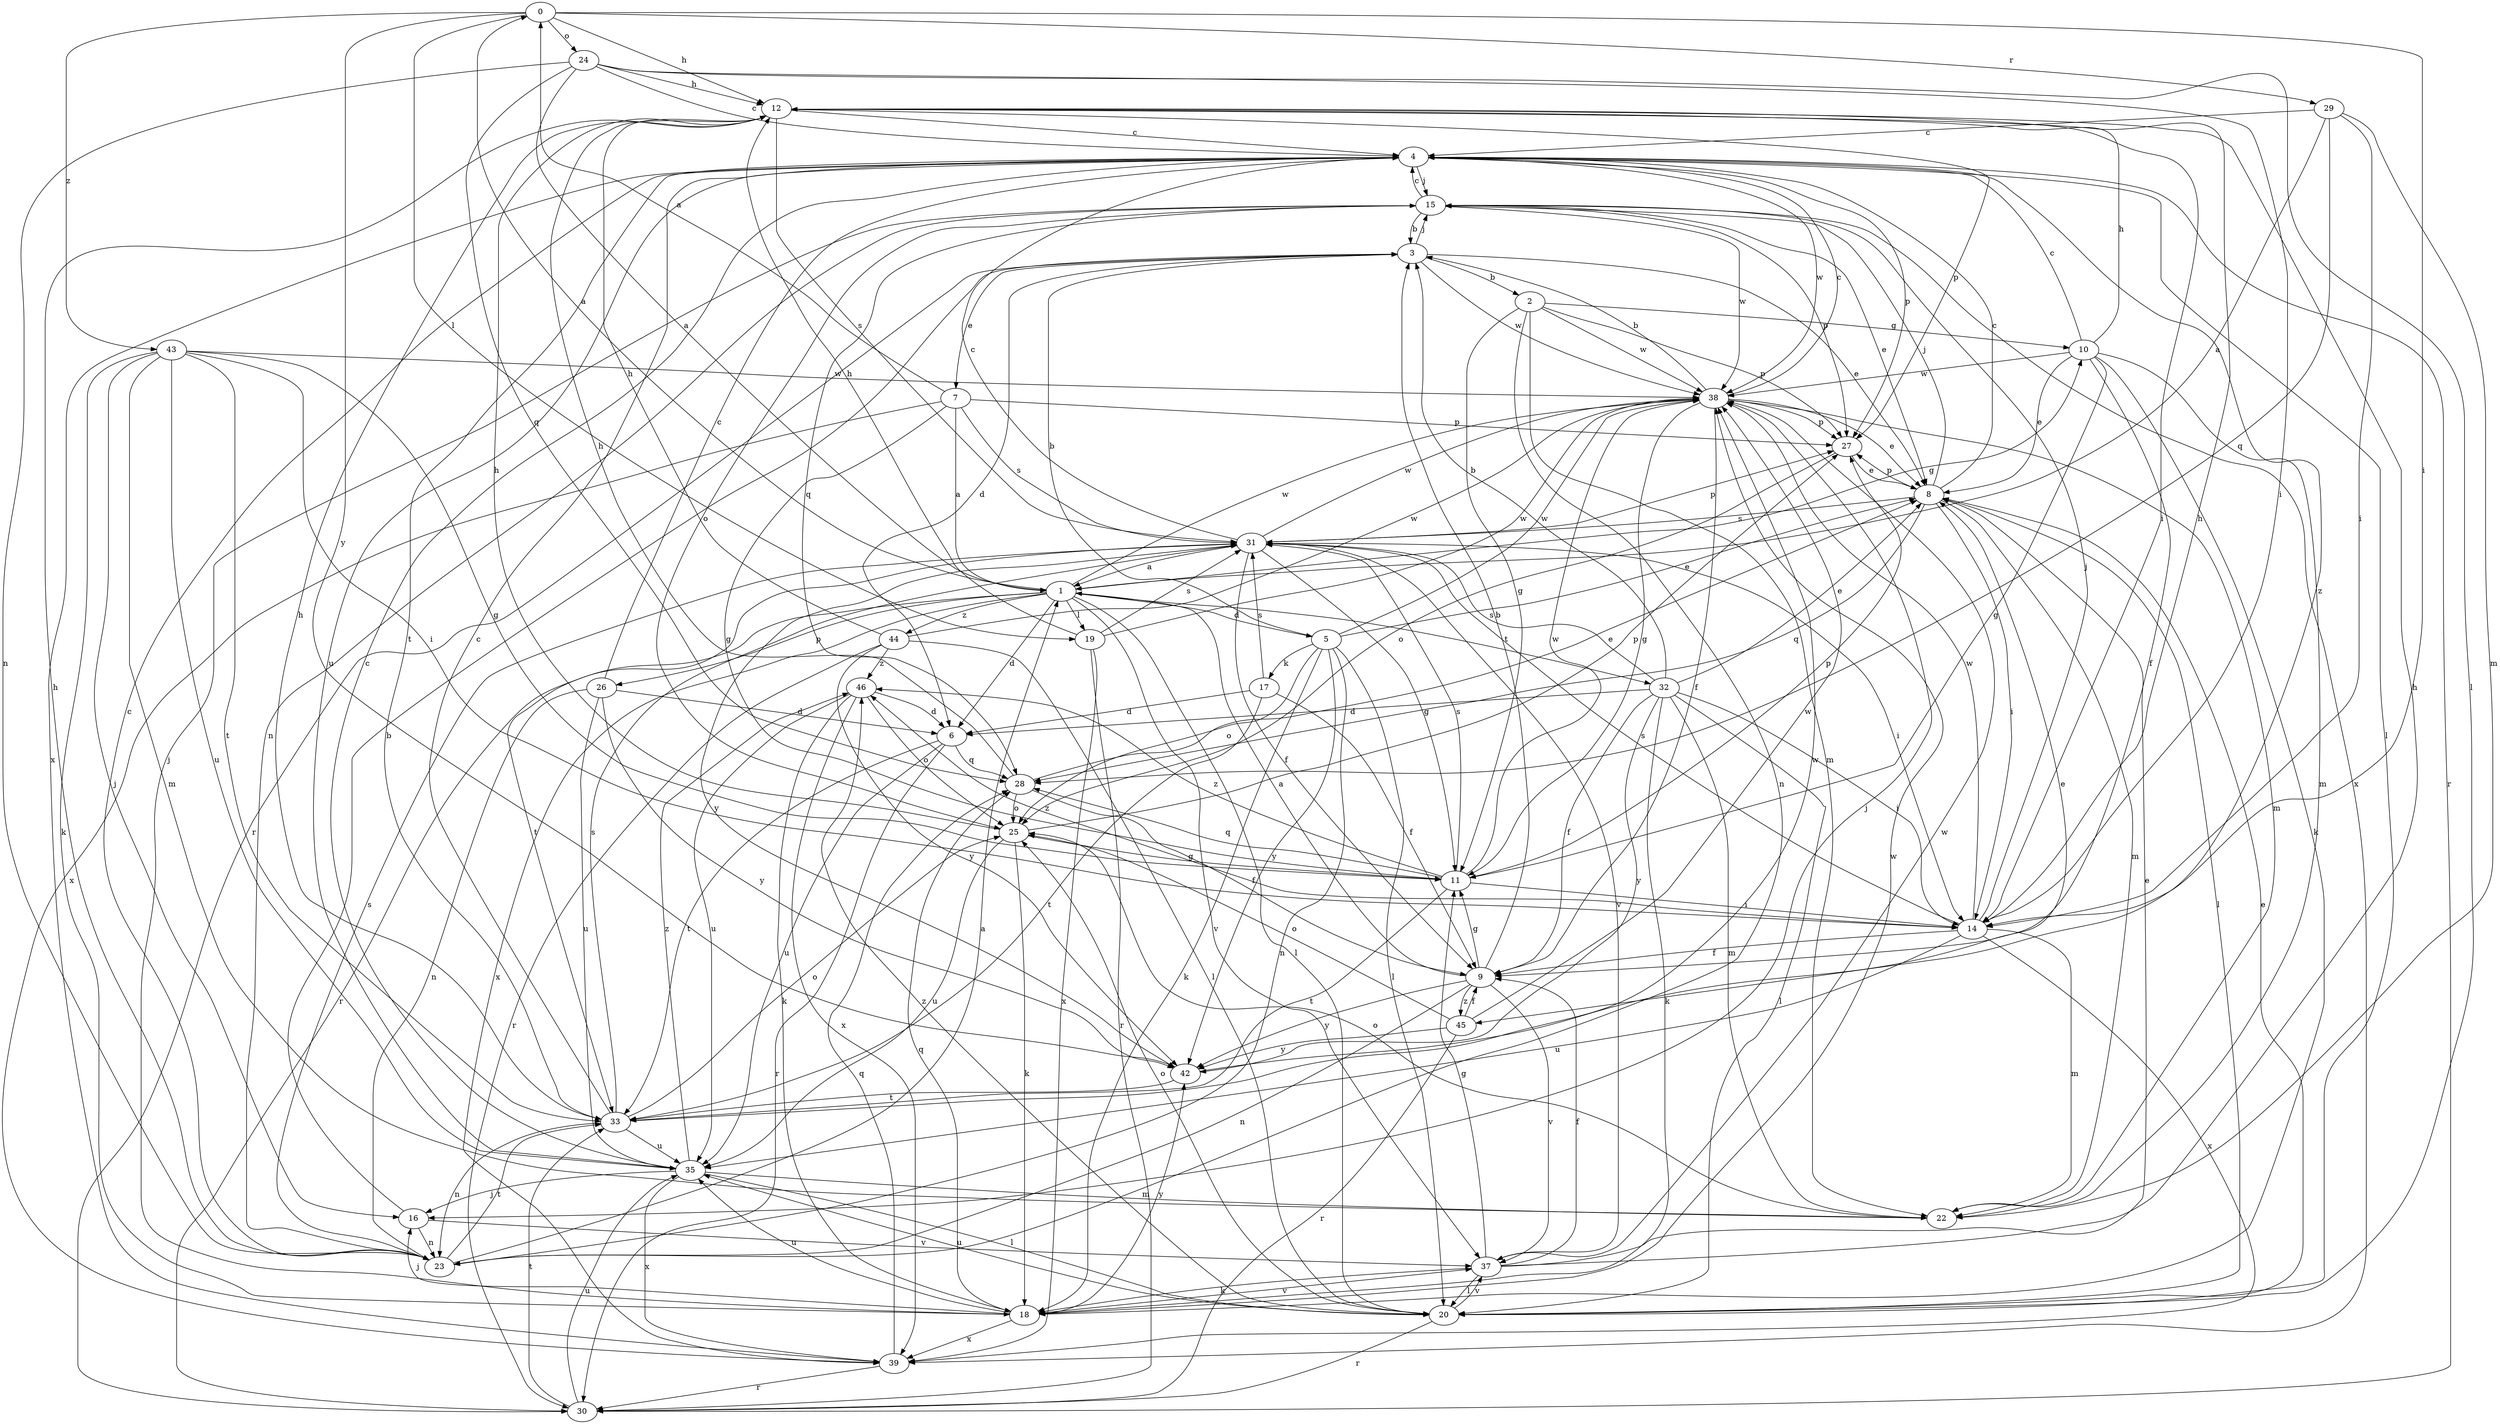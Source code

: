 strict digraph  {
0;
1;
2;
3;
4;
5;
6;
7;
8;
9;
10;
11;
12;
14;
15;
16;
17;
18;
19;
20;
22;
23;
24;
25;
26;
27;
28;
29;
30;
31;
32;
33;
35;
37;
38;
39;
42;
43;
44;
45;
46;
0 -> 12  [label=h];
0 -> 14  [label=i];
0 -> 19  [label=l];
0 -> 24  [label=o];
0 -> 29  [label=r];
0 -> 42  [label=y];
0 -> 43  [label=z];
1 -> 0  [label=a];
1 -> 5  [label=d];
1 -> 6  [label=d];
1 -> 10  [label=g];
1 -> 19  [label=l];
1 -> 20  [label=l];
1 -> 26  [label=p];
1 -> 30  [label=r];
1 -> 32  [label=t];
1 -> 37  [label=v];
1 -> 38  [label=w];
1 -> 39  [label=x];
1 -> 44  [label=z];
2 -> 10  [label=g];
2 -> 11  [label=g];
2 -> 22  [label=m];
2 -> 23  [label=n];
2 -> 27  [label=p];
2 -> 38  [label=w];
3 -> 2  [label=b];
3 -> 6  [label=d];
3 -> 7  [label=e];
3 -> 8  [label=e];
3 -> 15  [label=j];
3 -> 30  [label=r];
3 -> 38  [label=w];
4 -> 15  [label=j];
4 -> 20  [label=l];
4 -> 27  [label=p];
4 -> 30  [label=r];
4 -> 33  [label=t];
4 -> 35  [label=u];
4 -> 38  [label=w];
4 -> 39  [label=x];
4 -> 45  [label=z];
5 -> 3  [label=b];
5 -> 8  [label=e];
5 -> 17  [label=k];
5 -> 18  [label=k];
5 -> 20  [label=l];
5 -> 23  [label=n];
5 -> 25  [label=o];
5 -> 38  [label=w];
5 -> 42  [label=y];
6 -> 28  [label=q];
6 -> 30  [label=r];
6 -> 33  [label=t];
6 -> 35  [label=u];
7 -> 0  [label=a];
7 -> 1  [label=a];
7 -> 11  [label=g];
7 -> 27  [label=p];
7 -> 31  [label=s];
7 -> 39  [label=x];
8 -> 4  [label=c];
8 -> 14  [label=i];
8 -> 15  [label=j];
8 -> 20  [label=l];
8 -> 22  [label=m];
8 -> 27  [label=p];
8 -> 28  [label=q];
8 -> 31  [label=s];
9 -> 1  [label=a];
9 -> 3  [label=b];
9 -> 11  [label=g];
9 -> 23  [label=n];
9 -> 37  [label=v];
9 -> 42  [label=y];
9 -> 45  [label=z];
10 -> 4  [label=c];
10 -> 8  [label=e];
10 -> 9  [label=f];
10 -> 11  [label=g];
10 -> 12  [label=h];
10 -> 18  [label=k];
10 -> 22  [label=m];
10 -> 38  [label=w];
11 -> 14  [label=i];
11 -> 27  [label=p];
11 -> 28  [label=q];
11 -> 31  [label=s];
11 -> 33  [label=t];
11 -> 38  [label=w];
11 -> 46  [label=z];
12 -> 4  [label=c];
12 -> 14  [label=i];
12 -> 27  [label=p];
12 -> 31  [label=s];
14 -> 9  [label=f];
14 -> 12  [label=h];
14 -> 15  [label=j];
14 -> 22  [label=m];
14 -> 31  [label=s];
14 -> 35  [label=u];
14 -> 38  [label=w];
14 -> 39  [label=x];
14 -> 46  [label=z];
15 -> 3  [label=b];
15 -> 4  [label=c];
15 -> 8  [label=e];
15 -> 23  [label=n];
15 -> 25  [label=o];
15 -> 27  [label=p];
15 -> 28  [label=q];
15 -> 38  [label=w];
15 -> 39  [label=x];
16 -> 3  [label=b];
16 -> 23  [label=n];
16 -> 37  [label=v];
17 -> 6  [label=d];
17 -> 9  [label=f];
17 -> 31  [label=s];
17 -> 33  [label=t];
18 -> 15  [label=j];
18 -> 16  [label=j];
18 -> 28  [label=q];
18 -> 35  [label=u];
18 -> 37  [label=v];
18 -> 38  [label=w];
18 -> 39  [label=x];
18 -> 42  [label=y];
19 -> 12  [label=h];
19 -> 30  [label=r];
19 -> 31  [label=s];
19 -> 38  [label=w];
19 -> 39  [label=x];
20 -> 8  [label=e];
20 -> 25  [label=o];
20 -> 30  [label=r];
20 -> 35  [label=u];
20 -> 37  [label=v];
20 -> 46  [label=z];
22 -> 25  [label=o];
23 -> 1  [label=a];
23 -> 4  [label=c];
23 -> 12  [label=h];
23 -> 31  [label=s];
23 -> 33  [label=t];
24 -> 1  [label=a];
24 -> 4  [label=c];
24 -> 12  [label=h];
24 -> 14  [label=i];
24 -> 20  [label=l];
24 -> 23  [label=n];
24 -> 28  [label=q];
25 -> 11  [label=g];
25 -> 12  [label=h];
25 -> 18  [label=k];
25 -> 27  [label=p];
25 -> 35  [label=u];
26 -> 4  [label=c];
26 -> 6  [label=d];
26 -> 23  [label=n];
26 -> 35  [label=u];
26 -> 42  [label=y];
27 -> 8  [label=e];
27 -> 25  [label=o];
28 -> 8  [label=e];
28 -> 9  [label=f];
28 -> 12  [label=h];
28 -> 25  [label=o];
29 -> 1  [label=a];
29 -> 4  [label=c];
29 -> 14  [label=i];
29 -> 22  [label=m];
29 -> 28  [label=q];
30 -> 33  [label=t];
30 -> 35  [label=u];
31 -> 1  [label=a];
31 -> 4  [label=c];
31 -> 9  [label=f];
31 -> 11  [label=g];
31 -> 14  [label=i];
31 -> 27  [label=p];
31 -> 33  [label=t];
31 -> 37  [label=v];
31 -> 38  [label=w];
31 -> 42  [label=y];
32 -> 3  [label=b];
32 -> 6  [label=d];
32 -> 8  [label=e];
32 -> 9  [label=f];
32 -> 14  [label=i];
32 -> 18  [label=k];
32 -> 20  [label=l];
32 -> 22  [label=m];
32 -> 31  [label=s];
32 -> 42  [label=y];
33 -> 4  [label=c];
33 -> 12  [label=h];
33 -> 23  [label=n];
33 -> 25  [label=o];
33 -> 31  [label=s];
33 -> 35  [label=u];
33 -> 38  [label=w];
35 -> 4  [label=c];
35 -> 16  [label=j];
35 -> 20  [label=l];
35 -> 22  [label=m];
35 -> 39  [label=x];
35 -> 46  [label=z];
37 -> 8  [label=e];
37 -> 9  [label=f];
37 -> 11  [label=g];
37 -> 12  [label=h];
37 -> 18  [label=k];
37 -> 20  [label=l];
37 -> 38  [label=w];
38 -> 3  [label=b];
38 -> 4  [label=c];
38 -> 8  [label=e];
38 -> 9  [label=f];
38 -> 11  [label=g];
38 -> 16  [label=j];
38 -> 22  [label=m];
38 -> 27  [label=p];
39 -> 28  [label=q];
39 -> 30  [label=r];
42 -> 8  [label=e];
42 -> 33  [label=t];
43 -> 11  [label=g];
43 -> 14  [label=i];
43 -> 16  [label=j];
43 -> 18  [label=k];
43 -> 22  [label=m];
43 -> 33  [label=t];
43 -> 35  [label=u];
43 -> 38  [label=w];
44 -> 12  [label=h];
44 -> 20  [label=l];
44 -> 30  [label=r];
44 -> 38  [label=w];
44 -> 42  [label=y];
44 -> 46  [label=z];
45 -> 9  [label=f];
45 -> 25  [label=o];
45 -> 30  [label=r];
45 -> 38  [label=w];
45 -> 42  [label=y];
46 -> 6  [label=d];
46 -> 18  [label=k];
46 -> 25  [label=o];
46 -> 35  [label=u];
46 -> 39  [label=x];
}

